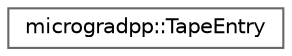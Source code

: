 digraph "Graphical Class Hierarchy"
{
 // LATEX_PDF_SIZE
  bgcolor="transparent";
  edge [fontname=Helvetica,fontsize=10,labelfontname=Helvetica,labelfontsize=10];
  node [fontname=Helvetica,fontsize=10,shape=box,height=0.2,width=0.4];
  rankdir="LR";
  Node0 [id="Node000000",label="microgradpp::TapeEntry",height=0.2,width=0.4,color="grey40", fillcolor="white", style="filled",URL="$structmicrogradpp_1_1_tape_entry.html",tooltip=" "];
}
